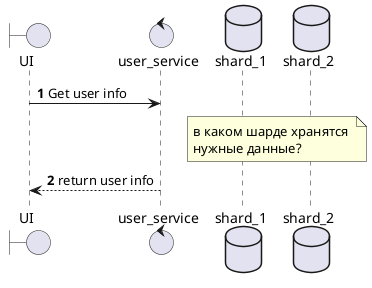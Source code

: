 @startuml
boundary UI
control user_service
database shard_1
database shard_2


autonumber

' объявляем переменную, храняющую id пользователя
!$user_id=99

UI->user_service: Get user info

' ключ шардирования
'!if ($user_id<100)
'    user_service->shard_1: get user info from shard1
'!else 
'    user_service->shard_2: get user info from shard2
'!endif

note over shard_1, shard_2: в каком шарде хранятся \nнужные данные?


user_service-->UI: return user info
@enduml